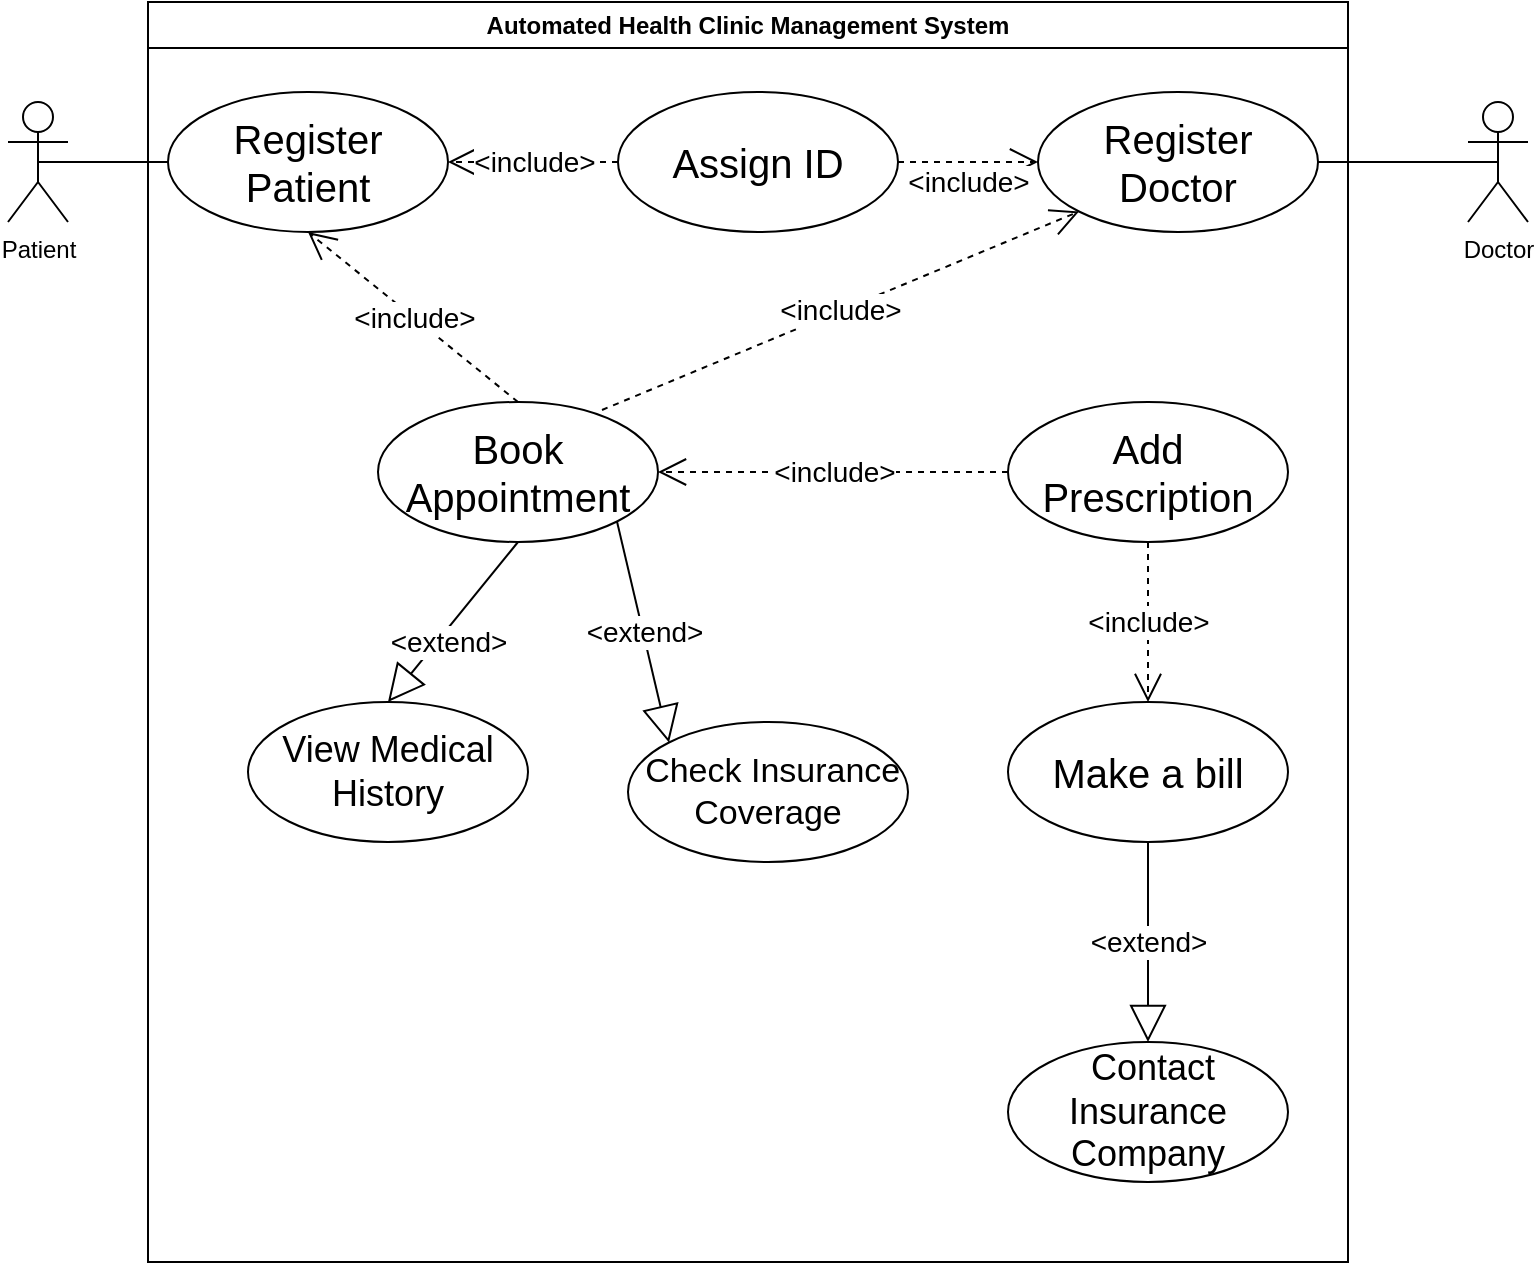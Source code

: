 <mxfile version="25.0.3">
  <diagram name="Page-1" id="RH8Mr-iXptGqazAKIKMD">
    <mxGraphModel dx="1368" dy="790" grid="1" gridSize="10" guides="1" tooltips="1" connect="1" arrows="1" fold="1" page="1" pageScale="1" pageWidth="850" pageHeight="1100" math="0" shadow="0">
      <root>
        <mxCell id="0" />
        <mxCell id="1" parent="0" />
        <mxCell id="-d5FogDDY8Z_XDZs2fWB-1" value="Patient" style="shape=umlActor;verticalLabelPosition=bottom;verticalAlign=top;html=1;outlineConnect=0;" parent="1" vertex="1">
          <mxGeometry x="50" y="130" width="30" height="60" as="geometry" />
        </mxCell>
        <mxCell id="-d5FogDDY8Z_XDZs2fWB-5" value="Automated Health Clinic Management System" style="swimlane;whiteSpace=wrap;html=1;" parent="1" vertex="1">
          <mxGeometry x="120" y="80" width="600" height="630" as="geometry" />
        </mxCell>
        <mxCell id="-d5FogDDY8Z_XDZs2fWB-9" value="&lt;font style=&quot;font-size: 20px;&quot;&gt;Register Patient&lt;br&gt;&lt;/font&gt;" style="ellipse;whiteSpace=wrap;html=1;" parent="-d5FogDDY8Z_XDZs2fWB-5" vertex="1">
          <mxGeometry x="10" y="45" width="140" height="70" as="geometry" />
        </mxCell>
        <mxCell id="-d5FogDDY8Z_XDZs2fWB-10" value="&lt;font style=&quot;font-size: 20px;&quot;&gt;Book Appointment&lt;br&gt;&lt;/font&gt;" style="ellipse;whiteSpace=wrap;html=1;" parent="-d5FogDDY8Z_XDZs2fWB-5" vertex="1">
          <mxGeometry x="115" y="200" width="140" height="70" as="geometry" />
        </mxCell>
        <mxCell id="-d5FogDDY8Z_XDZs2fWB-15" value="&lt;font style=&quot;font-size: 14px;&quot;&gt;&amp;lt;include&amp;gt;&lt;/font&gt;" style="endArrow=open;endSize=12;dashed=1;html=1;rounded=0;exitX=0.5;exitY=0;exitDx=0;exitDy=0;entryX=0.5;entryY=1;entryDx=0;entryDy=0;" parent="-d5FogDDY8Z_XDZs2fWB-5" source="-d5FogDDY8Z_XDZs2fWB-10" target="-d5FogDDY8Z_XDZs2fWB-9" edge="1">
          <mxGeometry width="160" relative="1" as="geometry">
            <mxPoint x="220" y="260" as="sourcePoint" />
            <mxPoint x="380" y="260" as="targetPoint" />
          </mxGeometry>
        </mxCell>
        <mxCell id="-d5FogDDY8Z_XDZs2fWB-16" value="&lt;div&gt;&lt;font style=&quot;font-size: 18px;&quot;&gt;View Medical History&lt;br&gt;&lt;/font&gt;&lt;/div&gt;" style="ellipse;whiteSpace=wrap;html=1;" parent="-d5FogDDY8Z_XDZs2fWB-5" vertex="1">
          <mxGeometry x="50" y="350" width="140" height="70" as="geometry" />
        </mxCell>
        <mxCell id="-d5FogDDY8Z_XDZs2fWB-20" value="&lt;font style=&quot;font-size: 14px;&quot;&gt;&amp;lt;extend&amp;gt;&lt;/font&gt;" style="endArrow=block;endSize=16;endFill=0;html=1;rounded=0;exitX=0.5;exitY=1;exitDx=0;exitDy=0;entryX=0.5;entryY=0;entryDx=0;entryDy=0;" parent="-d5FogDDY8Z_XDZs2fWB-5" source="-d5FogDDY8Z_XDZs2fWB-10" target="-d5FogDDY8Z_XDZs2fWB-16" edge="1">
          <mxGeometry x="0.181" y="4" width="160" relative="1" as="geometry">
            <mxPoint x="220" y="260" as="sourcePoint" />
            <mxPoint x="380" y="260" as="targetPoint" />
            <mxPoint as="offset" />
          </mxGeometry>
        </mxCell>
        <mxCell id="-d5FogDDY8Z_XDZs2fWB-21" value="&lt;font style=&quot;font-size: 14px;&quot;&gt;&amp;lt;include&amp;gt;&lt;/font&gt;" style="endArrow=open;endSize=12;dashed=1;html=1;rounded=0;exitX=0;exitY=0.5;exitDx=0;exitDy=0;entryX=1;entryY=0.5;entryDx=0;entryDy=0;" parent="-d5FogDDY8Z_XDZs2fWB-5" source="-d5FogDDY8Z_XDZs2fWB-22" target="-d5FogDDY8Z_XDZs2fWB-10" edge="1">
          <mxGeometry width="160" relative="1" as="geometry">
            <mxPoint x="230" y="255" as="sourcePoint" />
            <mxPoint x="230" y="210" as="targetPoint" />
          </mxGeometry>
        </mxCell>
        <mxCell id="-d5FogDDY8Z_XDZs2fWB-22" value="&lt;font style=&quot;font-size: 20px;&quot;&gt;Add Prescription&lt;br&gt;&lt;/font&gt;" style="ellipse;whiteSpace=wrap;html=1;" parent="-d5FogDDY8Z_XDZs2fWB-5" vertex="1">
          <mxGeometry x="430" y="200" width="140" height="70" as="geometry" />
        </mxCell>
        <mxCell id="-d5FogDDY8Z_XDZs2fWB-24" value="&lt;font style=&quot;font-size: 20px;&quot;&gt;Register Doctor&lt;br&gt;&lt;/font&gt;" style="ellipse;whiteSpace=wrap;html=1;" parent="-d5FogDDY8Z_XDZs2fWB-5" vertex="1">
          <mxGeometry x="445" y="45" width="140" height="70" as="geometry" />
        </mxCell>
        <mxCell id="-d5FogDDY8Z_XDZs2fWB-26" value="&lt;font style=&quot;font-size: 14px;&quot;&gt;&amp;lt;include&amp;gt;&lt;/font&gt;" style="endArrow=open;endSize=12;dashed=1;html=1;rounded=0;exitX=0.8;exitY=0.057;exitDx=0;exitDy=0;entryX=0;entryY=1;entryDx=0;entryDy=0;exitPerimeter=0;" parent="-d5FogDDY8Z_XDZs2fWB-5" source="-d5FogDDY8Z_XDZs2fWB-10" target="-d5FogDDY8Z_XDZs2fWB-24" edge="1">
          <mxGeometry x="-0.001" width="160" relative="1" as="geometry">
            <mxPoint x="130" y="220" as="sourcePoint" />
            <mxPoint x="130" y="125" as="targetPoint" />
            <mxPoint as="offset" />
          </mxGeometry>
        </mxCell>
        <mxCell id="-d5FogDDY8Z_XDZs2fWB-27" value="&lt;font style=&quot;font-size: 20px;&quot;&gt;Assign ID &lt;/font&gt;" style="ellipse;whiteSpace=wrap;html=1;" parent="-d5FogDDY8Z_XDZs2fWB-5" vertex="1">
          <mxGeometry x="235" y="45" width="140" height="70" as="geometry" />
        </mxCell>
        <mxCell id="-d5FogDDY8Z_XDZs2fWB-29" value="&lt;font style=&quot;font-size: 14px;&quot;&gt;&amp;lt;include&amp;gt;&lt;/font&gt;" style="endArrow=open;endSize=12;dashed=1;html=1;rounded=0;exitX=0;exitY=0.5;exitDx=0;exitDy=0;entryX=1;entryY=0.5;entryDx=0;entryDy=0;" parent="-d5FogDDY8Z_XDZs2fWB-5" source="-d5FogDDY8Z_XDZs2fWB-27" target="-d5FogDDY8Z_XDZs2fWB-9" edge="1">
          <mxGeometry width="160" relative="1" as="geometry">
            <mxPoint x="195" y="210" as="sourcePoint" />
            <mxPoint x="130" y="125" as="targetPoint" />
          </mxGeometry>
        </mxCell>
        <mxCell id="-d5FogDDY8Z_XDZs2fWB-31" value="&lt;font style=&quot;font-size: 14px;&quot;&gt;&amp;lt;include&amp;gt;&lt;/font&gt;" style="endArrow=open;endSize=12;dashed=1;html=1;rounded=0;entryX=0;entryY=0.5;entryDx=0;entryDy=0;exitX=1;exitY=0.5;exitDx=0;exitDy=0;" parent="-d5FogDDY8Z_XDZs2fWB-5" source="-d5FogDDY8Z_XDZs2fWB-27" target="-d5FogDDY8Z_XDZs2fWB-24" edge="1">
          <mxGeometry y="-10" width="160" relative="1" as="geometry">
            <mxPoint x="380" y="90" as="sourcePoint" />
            <mxPoint x="140" y="135" as="targetPoint" />
            <mxPoint as="offset" />
          </mxGeometry>
        </mxCell>
        <mxCell id="w92nHLDB4MT8UoJLqUzn-2" value="&lt;font style=&quot;font-size: 20px;&quot;&gt;Make a bill&lt;br&gt;&lt;/font&gt;" style="ellipse;whiteSpace=wrap;html=1;" vertex="1" parent="-d5FogDDY8Z_XDZs2fWB-5">
          <mxGeometry x="430" y="350" width="140" height="70" as="geometry" />
        </mxCell>
        <mxCell id="w92nHLDB4MT8UoJLqUzn-4" value="&lt;font style=&quot;font-size: 14px;&quot;&gt;&amp;lt;include&amp;gt;&lt;/font&gt;" style="endArrow=open;endSize=12;dashed=1;html=1;rounded=0;entryX=0.5;entryY=0;entryDx=0;entryDy=0;exitX=0.5;exitY=1;exitDx=0;exitDy=0;" edge="1" parent="-d5FogDDY8Z_XDZs2fWB-5" source="-d5FogDDY8Z_XDZs2fWB-22" target="w92nHLDB4MT8UoJLqUzn-2">
          <mxGeometry width="160" relative="1" as="geometry">
            <mxPoint x="220" y="270" as="sourcePoint" />
            <mxPoint x="380" y="270" as="targetPoint" />
          </mxGeometry>
        </mxCell>
        <mxCell id="w92nHLDB4MT8UoJLqUzn-5" value="&lt;font style=&quot;font-size: 18px;&quot;&gt;&amp;nbsp;Contact Insurance Company&lt;br&gt;&lt;/font&gt;" style="ellipse;whiteSpace=wrap;html=1;" vertex="1" parent="-d5FogDDY8Z_XDZs2fWB-5">
          <mxGeometry x="430" y="520" width="140" height="70" as="geometry" />
        </mxCell>
        <mxCell id="w92nHLDB4MT8UoJLqUzn-6" value="&lt;font style=&quot;font-size: 14px;&quot;&gt;&amp;lt;extend&amp;gt;&lt;/font&gt;" style="endArrow=block;endSize=16;endFill=0;html=1;rounded=0;exitX=0.5;exitY=1;exitDx=0;exitDy=0;entryX=0.5;entryY=0;entryDx=0;entryDy=0;" edge="1" parent="-d5FogDDY8Z_XDZs2fWB-5" source="w92nHLDB4MT8UoJLqUzn-2" target="w92nHLDB4MT8UoJLqUzn-5">
          <mxGeometry width="160" relative="1" as="geometry">
            <mxPoint x="195" y="280" as="sourcePoint" />
            <mxPoint x="130" y="360" as="targetPoint" />
            <mxPoint as="offset" />
            <Array as="points" />
          </mxGeometry>
        </mxCell>
        <mxCell id="w92nHLDB4MT8UoJLqUzn-10" value="&lt;font style=&quot;font-size: 17px;&quot;&gt;&amp;nbsp;Check Insurance Coverage &lt;/font&gt;" style="ellipse;whiteSpace=wrap;html=1;" vertex="1" parent="-d5FogDDY8Z_XDZs2fWB-5">
          <mxGeometry x="240" y="360" width="140" height="70" as="geometry" />
        </mxCell>
        <mxCell id="w92nHLDB4MT8UoJLqUzn-9" value="&lt;font style=&quot;font-size: 14px;&quot;&gt;&amp;lt;extend&amp;gt;&lt;/font&gt;" style="endArrow=block;endSize=16;endFill=0;html=1;rounded=0;exitX=1;exitY=1;exitDx=0;exitDy=0;entryX=0;entryY=0;entryDx=0;entryDy=0;" edge="1" parent="-d5FogDDY8Z_XDZs2fWB-5" source="-d5FogDDY8Z_XDZs2fWB-10" target="w92nHLDB4MT8UoJLqUzn-10">
          <mxGeometry width="160" relative="1" as="geometry">
            <mxPoint x="510" y="430" as="sourcePoint" />
            <mxPoint x="280" y="360" as="targetPoint" />
            <mxPoint as="offset" />
            <Array as="points" />
          </mxGeometry>
        </mxCell>
        <mxCell id="-d5FogDDY8Z_XDZs2fWB-17" value="" style="endArrow=none;html=1;edgeStyle=orthogonalEdgeStyle;rounded=0;exitX=0.5;exitY=0.5;exitDx=0;exitDy=0;exitPerimeter=0;" parent="1" source="-d5FogDDY8Z_XDZs2fWB-1" target="-d5FogDDY8Z_XDZs2fWB-9" edge="1">
          <mxGeometry relative="1" as="geometry">
            <mxPoint x="340" y="350" as="sourcePoint" />
            <mxPoint x="120" y="170" as="targetPoint" />
          </mxGeometry>
        </mxCell>
        <mxCell id="-d5FogDDY8Z_XDZs2fWB-23" value="&lt;div&gt;Doctor&lt;/div&gt;" style="shape=umlActor;verticalLabelPosition=bottom;verticalAlign=top;html=1;outlineConnect=0;" parent="1" vertex="1">
          <mxGeometry x="780" y="130" width="30" height="60" as="geometry" />
        </mxCell>
        <mxCell id="-d5FogDDY8Z_XDZs2fWB-25" value="" style="endArrow=none;html=1;edgeStyle=orthogonalEdgeStyle;rounded=0;exitX=1;exitY=0.5;exitDx=0;exitDy=0;entryX=0.5;entryY=0.5;entryDx=0;entryDy=0;entryPerimeter=0;" parent="1" source="-d5FogDDY8Z_XDZs2fWB-24" target="-d5FogDDY8Z_XDZs2fWB-23" edge="1">
          <mxGeometry relative="1" as="geometry">
            <mxPoint x="75" y="180" as="sourcePoint" />
            <mxPoint x="180" y="180" as="targetPoint" />
          </mxGeometry>
        </mxCell>
      </root>
    </mxGraphModel>
  </diagram>
</mxfile>
